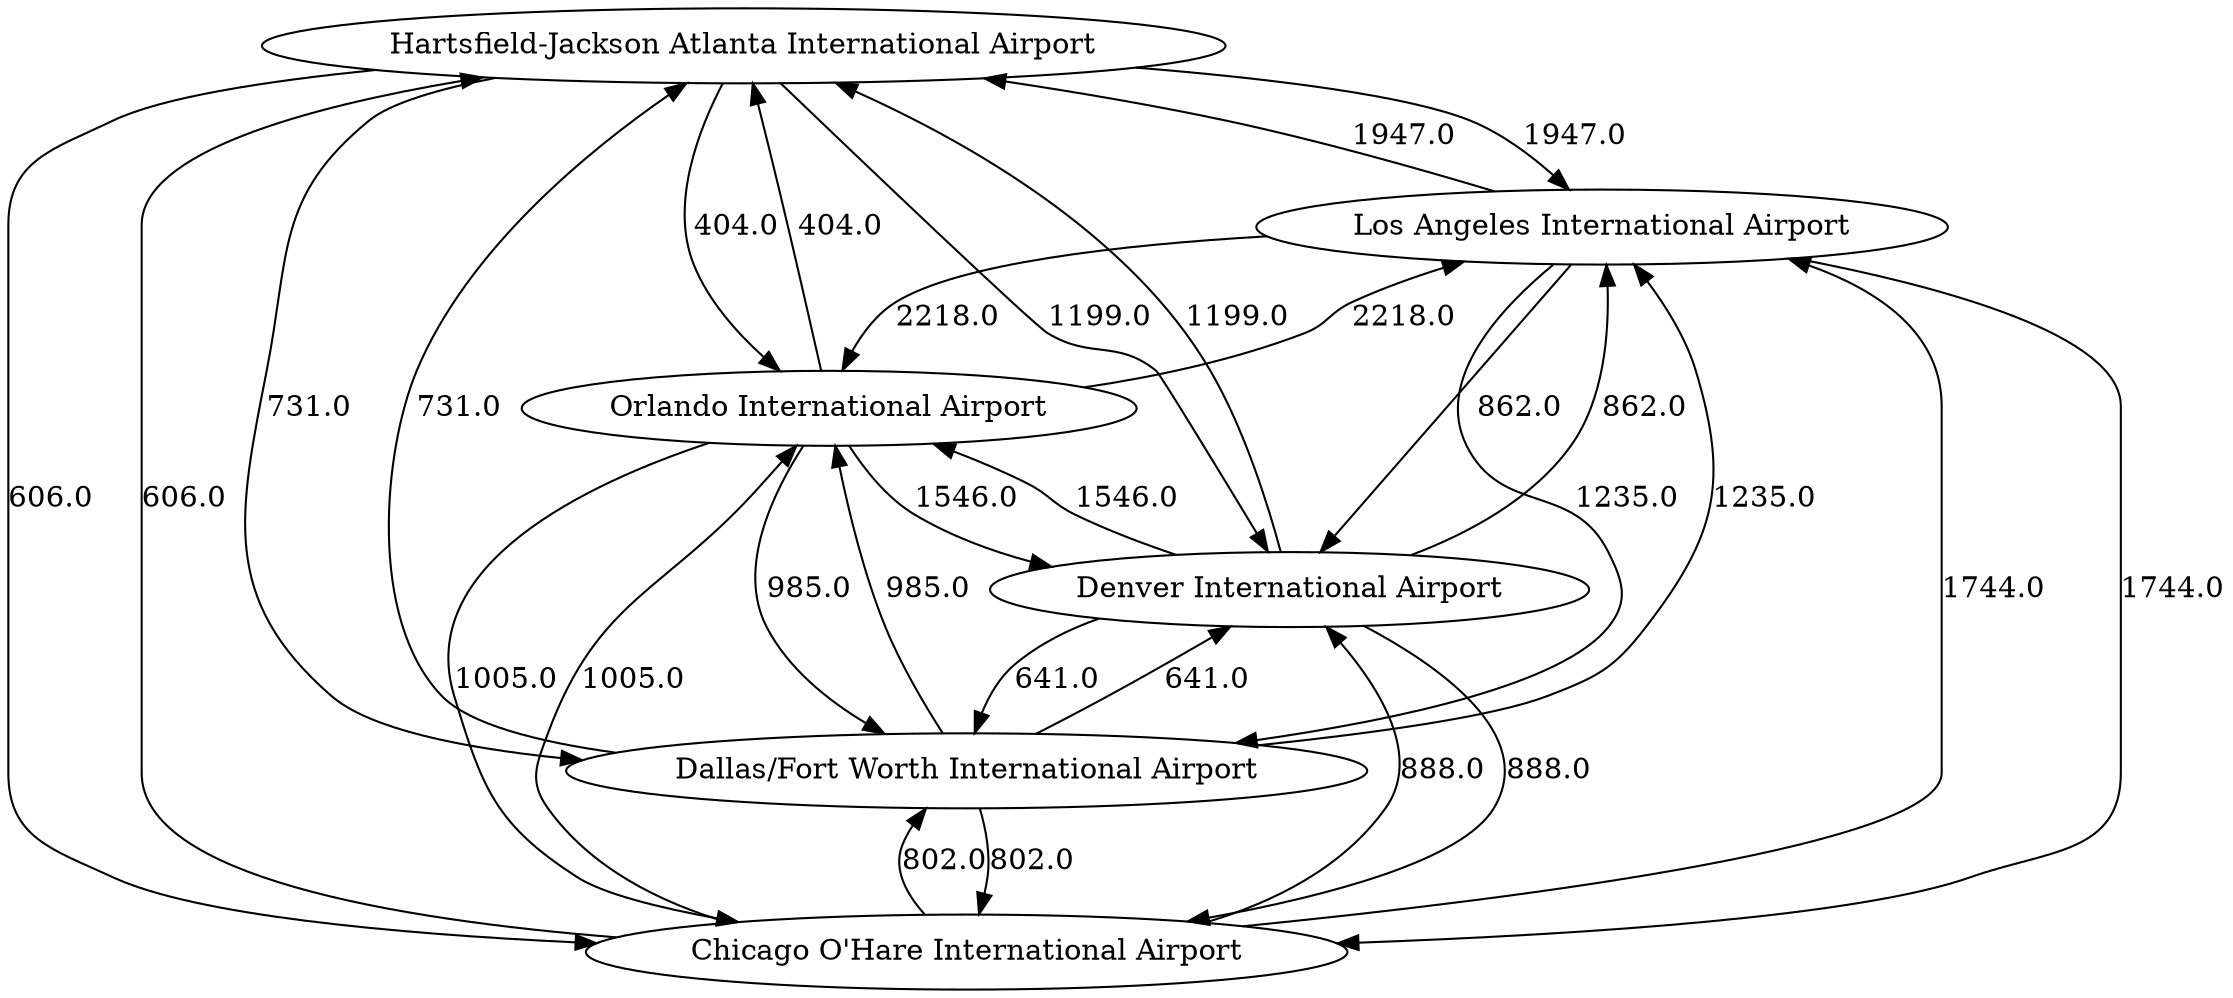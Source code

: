 digraph Airports {
    ATL [label="Hartsfield-Jackson Atlanta International Airport"];
    LAX [label="Los Angeles International Airport"];
    ORD [label="Chicago O'Hare International Airport"];
    DFW [label="Dallas/Fort Worth International Airport"];
    DEN [label="Denver International Airport"];
    MCO [label="Orlando International Airport"];
    ATL -> LAX [label=1947.0, weather=Clear];
    ATL -> ORD [label=606.0, weather=Cloudy];
    ATL -> DFW [label=731.0, weather=Thunderstorm];
    ATL -> DEN [label=1199.0, weather=Windy];
    ATL -> MCO [label=404.0, weather=Windy];
    LAX -> ATL [label=1947.0, weather=Clear];
    LAX -> ORD [label=1744.0, weather=Clear]; 
    LAX -> DFW [label=1235.0, weather=Windy];
    LAX -> DEN [label=862.0, weather=Thunderstorm];
    LAX -> MCO [label=2218.0, weather=Clear];
    ORD -> ATL [label=606.0, weather=Cloudy];
    ORD -> LAX [label=1744.0, weather=Clear];
    ORD -> DFW [label=802.0, weather=Clear];
    ORD -> DEN [label=888.0, weather=Blizzard];
    ORD -> MCO [label=1005.0, weather=Clear];
    DFW -> ATL [label=731.0, weather=Thunderstorm];
    DFW -> LAX [label=1235.0, weather=Windy];
    DFW -> ORD [label=802.0, weather=Clear];
    DFW -> DEN [label=641.0, weather=Clear];
    DFW -> MCO [label=985.0, weather=Clear];
    DEN -> ATL [label=1199.0, weather=Windy];
    DEN -> LAX [label=862.0, weather=Thunderstorm];
    DEN -> ORD [label=888.0, weather=Blizzard];
    DEN -> DFW [label=641.0, weather=Clear];
    DEN -> MCO [label=1546.0, weather=Thunderstorm];
    MCO -> ATL [label=404.0, weather=Clear];
    MCO -> LAX [label=2218.0, weather=Clear];
    MCO -> ORD [label=1005.0, weather=Clear];
    MCO -> DFW [label=985.0, weather=Clear];
    MCO -> DEN [label=1546.0, weather=Thunderstorm];
}
